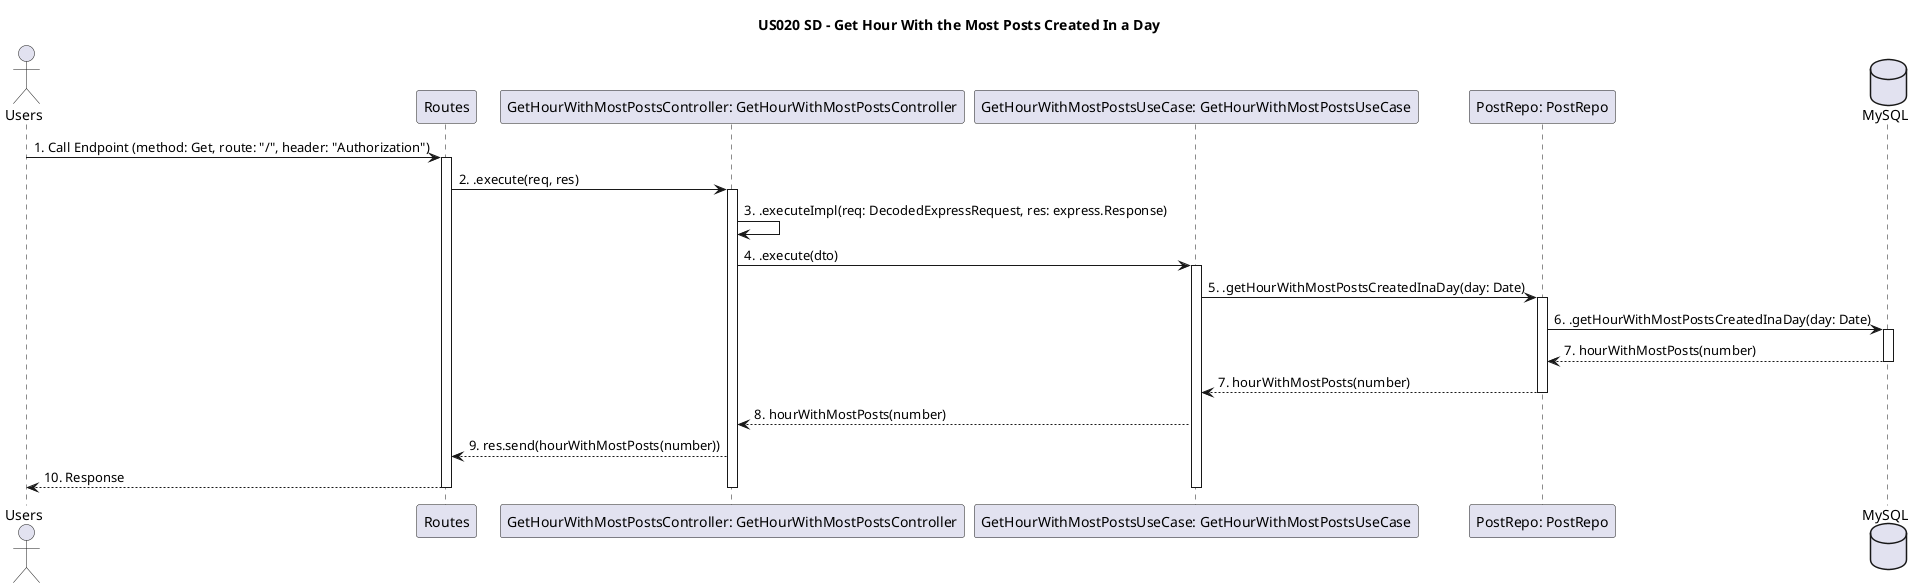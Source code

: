 @startuml SD-US020

title US020 SD - Get Hour With the Most Posts Created In a Day

actor Users
participant Routes
participant "GetHourWithMostPostsController: GetHourWithMostPostsController" as GetHourWithMostPostsController
participant "GetHourWithMostPostsUseCase: GetHourWithMostPostsUseCase" as GetHourWithMostPostsUseCase
participant "PostRepo: PostRepo" as PostRepo
database MySQL as Database

Users -> Routes: 1. Call Endpoint (method: Get, route: "/", header: "Authorization")
activate Routes

Routes -> GetHourWithMostPostsController: 2. .execute(req, res)
activate GetHourWithMostPostsController

GetHourWithMostPostsController -> GetHourWithMostPostsController: 3. .executeImpl(req: DecodedExpressRequest, res: express.Response)
GetHourWithMostPostsController -> GetHourWithMostPostsUseCase: 4. .execute(dto)
activate GetHourWithMostPostsUseCase

GetHourWithMostPostsUseCase -> PostRepo: 5. .getHourWithMostPostsCreatedInaDay(day: Date)
activate PostRepo

PostRepo -> Database: 6. .getHourWithMostPostsCreatedInaDay(day: Date)
activate Database
Database --> PostRepo: 7. hourWithMostPosts(number)
deactivate Database
PostRepo --> GetHourWithMostPostsUseCase: 7. hourWithMostPosts(number)
deactivate PostRepo

GetHourWithMostPostsUseCase --> GetHourWithMostPostsController: 8. hourWithMostPosts(number)

GetHourWithMostPostsController --> Routes: 9. res.send(hourWithMostPosts(number))

Routes --> Users: 10. Response

deactivate GetHourWithMostPostsController
deactivate GetHourWithMostPostsUseCase
deactivate Routes

@enduml

